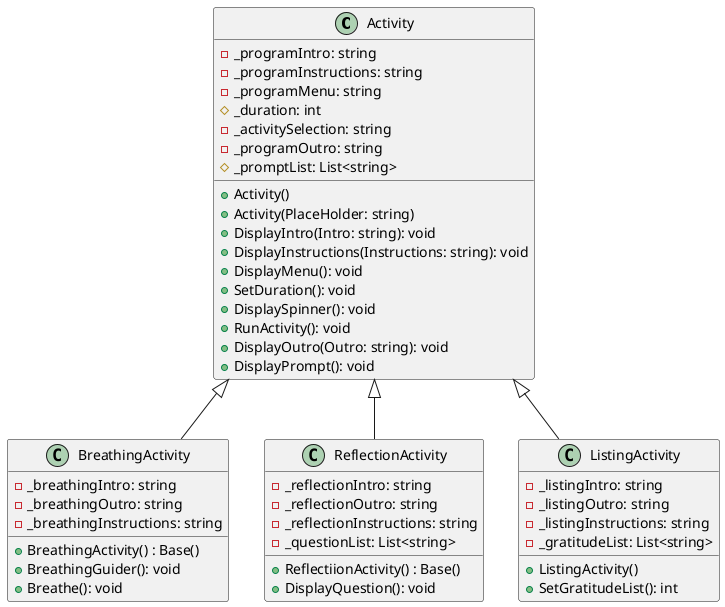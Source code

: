 @startuml AwarenessExercise
' __________Activity__________
' Attributes:
Activity : -_programIntro: string
Activity : -_programInstructions: string
Activity : -_programMenu: string
Activity : #_duration: int
Activity : -_activitySelection: string
Activity : -_programOutro: string
Activity : #_promptList: List<string>

' Constructors:
Activity : +Activity()
Activity : +Activity(PlaceHolder: string)

' Methods:
Activity : +DisplayIntro(Intro: string): void
Activity : +DisplayInstructions(Instructions: string): void
Activity : +DisplayMenu(): void
Activity : +SetDuration(): void
Activity : +DisplaySpinner(): void
Activity : +RunActivity(): void
Activity : +DisplayOutro(Outro: string): void
Activity : +DisplayPrompt(): void

' Inheritance:
Activity <|-- BreathingActivity
Activity <|-- ReflectionActivity
Activity <|-- ListingActivity


' __________BreathingActivity__________
' Attributes:
BreathingActivity : -_breathingIntro: string
BreathingActivity : -_breathingOutro: string
BreathingActivity : -_breathingInstructions: string

' Constructors:
BreathingActivity : +BreathingActivity() : Base()

' Methods:
BreathingActivity : +BreathingGuider(): void
BreathingActivity : +Breathe(): void


' __________ReflectionActivity__________
' Attributes:
ReflectionActivity : -_reflectionIntro: string
ReflectionActivity : -_reflectionOutro: string
ReflectionActivity : -_reflectionInstructions: string
' ReflectionActivity : -_promptList: List<string>
ReflectionActivity : -_questionList: List<string>

' Constructors:
ReflectionActivity : +ReflectiionActivity() : Base()

' Methods:
ReflectionActivity : +DisplayQuestion(): void


' __________ListingActivity__________
' Attibutes:
ListingActivity : -_listingIntro: string
ListingActivity : -_listingOutro: string
ListingActivity : -_listingInstructions: string
' ListingActivity : -_promptList: List<string>
ListingActivity : -_gratitudeList: List<string>

' Constructors:
ListingActivity : +ListingActivity()

' Methods:
ListingActivity : +SetGratitudeList(): int

@enduml